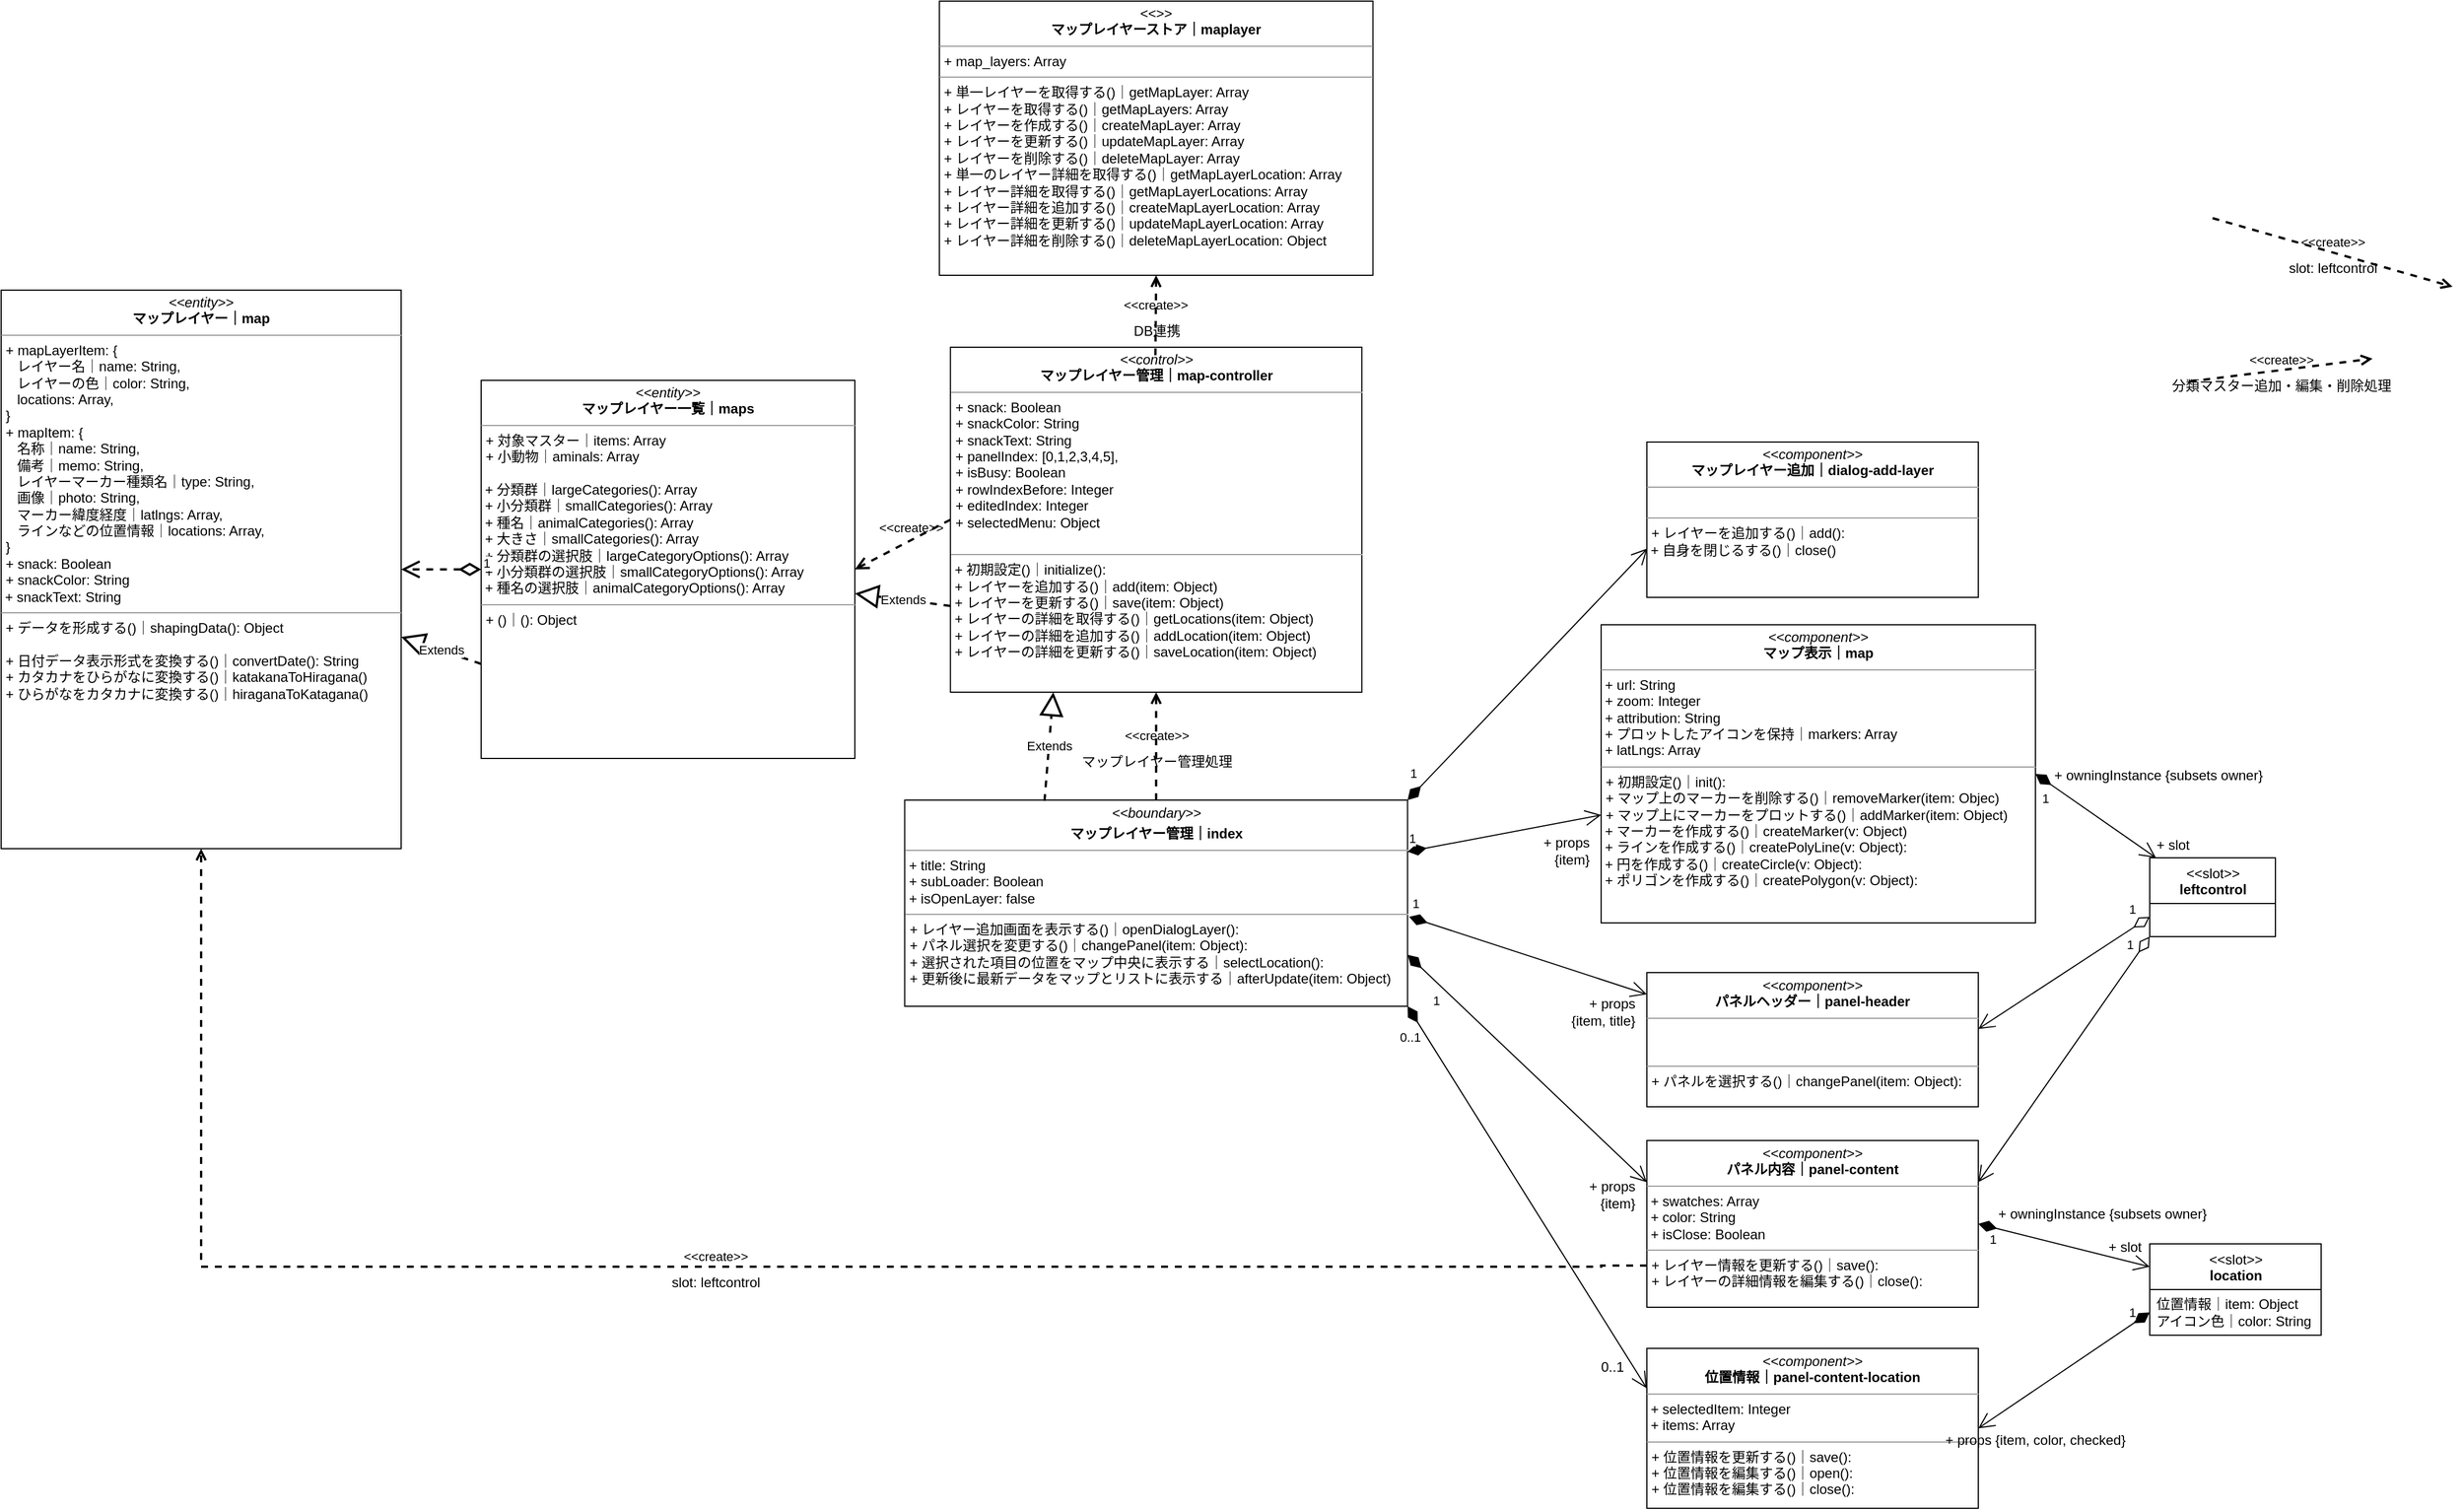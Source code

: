 <mxfile version="20.3.6" type="github">
  <diagram id="1vQAmfwqQpi16tIRLO6_" name="関連図">
    <mxGraphModel dx="1621" dy="3451" grid="1" gridSize="10" guides="1" tooltips="1" connect="1" arrows="1" fold="1" page="1" pageScale="1" pageWidth="1654" pageHeight="1169" math="0" shadow="0">
      <root>
        <mxCell id="0" />
        <mxCell id="1" parent="0" />
        <mxCell id="9pBoTxXE3n9o_mQpE5U--1" value="&lt;p style=&quot;margin:0px;margin-top:4px;text-align:center;&quot;&gt;&lt;i&gt;&amp;lt;&amp;lt;control&amp;gt;&amp;gt;&lt;/i&gt;&lt;br&gt;&lt;b&gt;マップレイヤー管理｜map-controller&lt;/b&gt;&lt;/p&gt;&lt;hr size=&quot;1&quot;&gt;&lt;p style=&quot;margin:0px;margin-left:4px;&quot;&gt;+&amp;nbsp;&lt;span style=&quot;background-color: initial;&quot;&gt;snack: Boolean&lt;/span&gt;&lt;/p&gt;&lt;p style=&quot;margin:0px;margin-left:4px;&quot;&gt;+ snackColor: String&lt;/p&gt;&lt;p style=&quot;margin:0px;margin-left:4px;&quot;&gt;+ snackText: String&lt;/p&gt;&lt;p style=&quot;margin:0px;margin-left:4px;&quot;&gt;+ panelIndex: [0,1,2,3,4,5],&lt;/p&gt;&lt;p style=&quot;margin:0px;margin-left:4px;&quot;&gt;+ isBusy: Boolean&lt;/p&gt;&lt;p style=&quot;margin:0px;margin-left:4px;&quot;&gt;+ rowIndexBefore: Integer&lt;/p&gt;&lt;p style=&quot;margin:0px;margin-left:4px;&quot;&gt;+ editedIndex: Integer&lt;/p&gt;&lt;p style=&quot;margin:0px;margin-left:4px;&quot;&gt;+ selectedMenu: Object&lt;/p&gt;&lt;br&gt;&lt;div&gt;&lt;/div&gt;&lt;hr size=&quot;1&quot;&gt;&lt;p style=&quot;margin:0px;margin-left:4px;&quot;&gt;&lt;/p&gt;&amp;nbsp;+ 初期設定()｜initialize():&amp;nbsp;&lt;br&gt;&amp;nbsp;&lt;span style=&quot;background-color: initial;&quot;&gt;+&amp;nbsp;&lt;/span&gt;レイヤーを追加する()｜&lt;span style=&quot;background-color: initial;&quot;&gt;add(item: Object)&lt;br&gt;&lt;/span&gt;&amp;nbsp;&lt;span style=&quot;background-color: initial;&quot;&gt;+&amp;nbsp;&lt;/span&gt;レイヤーを更新する()｜&lt;span style=&quot;background-color: initial;&quot;&gt;save(item: Object)&lt;/span&gt;&lt;span style=&quot;background-color: initial;&quot;&gt;&lt;br&gt;&lt;/span&gt;&amp;nbsp;&lt;span style=&quot;background-color: initial;&quot;&gt;+&amp;nbsp;&lt;/span&gt;レイヤーの詳細を取得する()｜&lt;span style=&quot;background-color: initial;&quot;&gt;getLocations(item: Object)&lt;br&gt;&lt;/span&gt;&amp;nbsp;&lt;span style=&quot;background-color: initial;&quot;&gt;+&amp;nbsp;&lt;/span&gt;レイヤーの詳細を追加する()｜&lt;span style=&quot;background-color: initial;&quot;&gt;addLocation(item: Object)&lt;br&gt;&lt;/span&gt;&amp;nbsp;&lt;span style=&quot;background-color: initial;&quot;&gt;+&amp;nbsp;&lt;/span&gt;レイヤーの詳細を更新する()｜&lt;span style=&quot;background-color: initial;&quot;&gt;saveLocation(item: Object)&lt;/span&gt;&lt;span style=&quot;background-color: initial;&quot;&gt;&lt;br&gt;&lt;/span&gt;" style="verticalAlign=top;align=left;overflow=fill;fontSize=12;fontFamily=Helvetica;html=1;" vertex="1" parent="1">
          <mxGeometry x="910.63" y="-1997" width="360" height="302" as="geometry" />
        </mxCell>
        <mxCell id="9pBoTxXE3n9o_mQpE5U--2" value="&lt;p style=&quot;margin:0px;margin-top:4px;text-align:center;&quot;&gt;&lt;i&gt;&amp;lt;&amp;lt;entity&amp;gt;&amp;gt;&lt;/i&gt;&lt;br&gt;&lt;b&gt;マップレイヤー｜map&lt;/b&gt;&lt;/p&gt;&lt;hr size=&quot;1&quot;&gt;&lt;p style=&quot;margin:0px;margin-left:4px;&quot;&gt;&lt;span style=&quot;background-color: initial;&quot;&gt;+ mapLayerItem: {&amp;nbsp;&lt;/span&gt;&lt;/p&gt;&lt;p style=&quot;margin:0px;margin-left:4px;&quot;&gt;&lt;span style=&quot;background-color: initial;&quot;&gt;&amp;nbsp; &amp;nbsp;レイヤー名｜name: String,&lt;/span&gt;&lt;br&gt;&lt;/p&gt;&lt;p style=&quot;margin:0px;margin-left:4px;&quot;&gt;&lt;span style=&quot;background-color: initial;&quot;&gt;&amp;nbsp; &amp;nbsp;レイヤーの色｜color: String,&lt;/span&gt;&lt;br&gt;&lt;/p&gt;&lt;p style=&quot;margin:0px;margin-left:4px;&quot;&gt;&lt;span style=&quot;background-color: initial;&quot;&gt;&amp;nbsp; &amp;nbsp;locations: Array,&lt;/span&gt;&lt;br&gt;&lt;/p&gt;&lt;p style=&quot;margin:0px;margin-left:4px;&quot;&gt;}&lt;/p&gt;&lt;p style=&quot;margin: 0px 0px 0px 4px;&quot;&gt;+&amp;nbsp;mapItem: {&lt;/p&gt;&lt;p style=&quot;margin: 0px 0px 0px 4px;&quot;&gt;&amp;nbsp; &amp;nbsp;名称｜name: String,&lt;br&gt;&lt;/p&gt;&lt;p style=&quot;margin: 0px 0px 0px 4px;&quot;&gt;&amp;nbsp; &amp;nbsp;備考｜memo: String,&lt;br&gt;&lt;/p&gt;&lt;p style=&quot;margin: 0px 0px 0px 4px;&quot;&gt;&amp;nbsp; &amp;nbsp;レイヤーマーカー種類名｜type: String,&lt;br&gt;&lt;/p&gt;&lt;p style=&quot;margin: 0px 0px 0px 4px;&quot;&gt;&amp;nbsp; &amp;nbsp;画像｜photo: String,&lt;br&gt;&lt;/p&gt;&lt;p style=&quot;margin: 0px 0px 0px 4px;&quot;&gt;&amp;nbsp; &amp;nbsp;マーカー緯度経度｜latlngs: Array,&lt;br&gt;&lt;/p&gt;&lt;p style=&quot;margin: 0px 0px 0px 4px;&quot;&gt;&amp;nbsp; &amp;nbsp;ラインなどの位置情報｜locations: Array,&lt;br&gt;&lt;/p&gt;&lt;p style=&quot;margin: 0px 0px 0px 4px;&quot;&gt;}&lt;/p&gt;&lt;p style=&quot;margin: 0px 0px 0px 4px;&quot;&gt;&lt;span style=&quot;background-color: initial;&quot;&gt;+&amp;nbsp;snack: Boolean&lt;/span&gt;&lt;br&gt;&lt;/p&gt;&lt;p style=&quot;margin: 0px 0px 0px 4px;&quot;&gt;+&amp;nbsp;snackColor: String&lt;span style=&quot;background-color: initial;&quot;&gt;&lt;br&gt;&lt;/span&gt;&lt;/p&gt;&amp;nbsp;+&amp;nbsp;snackText&lt;span style=&quot;background-color: initial;&quot;&gt;: String&lt;/span&gt;&lt;br&gt;&lt;hr size=&quot;1&quot;&gt;&lt;p style=&quot;margin:0px;margin-left:4px;&quot;&gt;+ データを形成する()｜shapingData(): Object&lt;br&gt;&lt;/p&gt;&lt;p style=&quot;margin:0px;margin-left:4px;&quot;&gt;&lt;br&gt;&lt;/p&gt;&lt;p style=&quot;margin:0px;margin-left:4px;&quot;&gt;+ 日付データ表示形式を変換する()｜convertDate(): String&lt;br&gt;&lt;/p&gt;&lt;p style=&quot;margin:0px;margin-left:4px;&quot;&gt;+ カタカナをひらがなに変換する()｜katakanaToHiragana()&lt;/p&gt;&lt;p style=&quot;margin:0px;margin-left:4px;&quot;&gt;+ ひらがなをカタカナ&lt;span style=&quot;background-color: initial;&quot;&gt;に変換する()｜hiraganaToKatagana()&lt;/span&gt;&lt;/p&gt;" style="verticalAlign=top;align=left;overflow=fill;fontSize=12;fontFamily=Helvetica;html=1;" vertex="1" parent="1">
          <mxGeometry x="80" y="-2047" width="350" height="489" as="geometry" />
        </mxCell>
        <mxCell id="9pBoTxXE3n9o_mQpE5U--3" value="&lt;p style=&quot;margin:0px;margin-top:4px;text-align:center;&quot;&gt;&lt;i&gt;&amp;lt;&amp;lt;entity&amp;gt;&amp;gt;&lt;/i&gt;&lt;br&gt;&lt;b&gt;マップレイヤー一覧｜&lt;/b&gt;&lt;b&gt;map&lt;/b&gt;&lt;b&gt;s&lt;/b&gt;&lt;br&gt;&lt;/p&gt;&lt;hr size=&quot;1&quot;&gt;&lt;p style=&quot;margin:0px;margin-left:4px;&quot;&gt;+ 対象マスター｜items: Array&lt;/p&gt;&lt;p style=&quot;margin:0px;margin-left:4px;&quot;&gt;+ 小動物｜aminals: Array&lt;br&gt;&lt;/p&gt;&lt;p style=&quot;margin:0px;margin-left:4px;&quot;&gt;&lt;br&gt;&lt;/p&gt;&lt;div style=&quot;&quot;&gt;&lt;div&gt;&amp;nbsp;+ 分類群｜largeCategories(): Array&lt;/div&gt;&lt;div&gt;&amp;nbsp;+ 小分類群｜smallCategories(): Array&lt;/div&gt;&lt;div&gt;&amp;nbsp;+ 種名｜animalCategories(): Array&lt;br&gt;&lt;/div&gt;&lt;div&gt;&amp;nbsp;+ 大きさ｜smallCategories(): Array&lt;br&gt;&lt;/div&gt;&lt;div&gt;&amp;nbsp;+ 分類群の選択肢｜largeCategoryOptions(): Array&lt;/div&gt;&lt;div&gt;&amp;nbsp;+ 小分類群の選択肢｜smallCategoryOptions(): Array&lt;br&gt;&lt;/div&gt;&lt;div&gt;&amp;nbsp;+ 種名の選択肢｜animalCategoryOptions(): Array&lt;/div&gt;&lt;/div&gt;&lt;hr size=&quot;1&quot;&gt;&lt;p style=&quot;margin:0px;margin-left:4px;&quot;&gt;&lt;span style=&quot;background-color: initial;&quot;&gt;+ ()｜(): Object&lt;/span&gt;&lt;br&gt;&lt;/p&gt;&lt;p style=&quot;margin:0px;margin-left:4px;&quot;&gt;&lt;br&gt;&lt;/p&gt;" style="verticalAlign=top;align=left;overflow=fill;fontSize=12;fontFamily=Helvetica;html=1;fontColor=#000000;" vertex="1" parent="1">
          <mxGeometry x="500" y="-1968" width="327" height="331" as="geometry" />
        </mxCell>
        <mxCell id="9pBoTxXE3n9o_mQpE5U--4" value="&lt;p style=&quot;margin:0px;margin-top:4px;text-align:center;&quot;&gt;&lt;i&gt;&amp;lt;&amp;lt;&lt;/i&gt;&lt;i&gt;component&lt;/i&gt;&lt;i&gt;&amp;gt;&amp;gt;&lt;/i&gt;&lt;br&gt;&lt;b&gt;マップレイヤー追加｜&lt;/b&gt;&lt;b style=&quot;background-color: initial;&quot;&gt;dialog-add-layer&lt;/b&gt;&lt;/p&gt;&lt;hr size=&quot;1&quot;&gt;&lt;div&gt;&lt;/div&gt;&lt;br&gt;&lt;hr size=&quot;1&quot;&gt;&lt;p style=&quot;margin:0px;margin-left:4px;&quot;&gt;+ レイヤーを追加する()｜add():&amp;nbsp;&lt;/p&gt;&amp;nbsp;+ 自身を閉じるする()｜close()" style="verticalAlign=top;align=left;overflow=fill;fontSize=12;fontFamily=Helvetica;html=1;" vertex="1" parent="1">
          <mxGeometry x="1520" y="-1914" width="290" height="136" as="geometry" />
        </mxCell>
        <mxCell id="9pBoTxXE3n9o_mQpE5U--8" value="&lt;p style=&quot;margin:0px;margin-top:4px;text-align:center;&quot;&gt;&lt;i&gt;&amp;lt;&amp;lt;&lt;/i&gt;&lt;i&gt;component&lt;/i&gt;&lt;i&gt;&amp;gt;&amp;gt;&lt;/i&gt;&lt;br&gt;&lt;b&gt;マップ表示｜&lt;/b&gt;&lt;b style=&quot;background-color: initial;&quot;&gt;map&lt;/b&gt;&lt;/p&gt;&lt;hr size=&quot;1&quot;&gt;&lt;div&gt;&lt;span style=&quot;background-color: initial;&quot;&gt;&amp;nbsp;+ url: String&lt;/span&gt;&lt;/div&gt;&lt;div&gt;&amp;nbsp;+ zoom: Integer&lt;/div&gt;&amp;nbsp;+&amp;nbsp;&lt;span style=&quot;background-color: initial;&quot;&gt;attribution: String&lt;/span&gt;&lt;br&gt;&amp;nbsp;+ プロットしたアイコンを保持｜&lt;span style=&quot;background-color: initial;&quot;&gt;markers: Array&lt;/span&gt;&lt;br&gt;&amp;nbsp;+&amp;nbsp;&lt;span style=&quot;background-color: initial;&quot;&gt;latLngs: Array&lt;/span&gt;&lt;br&gt;&lt;hr size=&quot;1&quot;&gt;&lt;p style=&quot;margin:0px;margin-left:4px;&quot;&gt;+ 初期設定()｜init():&amp;nbsp;&lt;/p&gt;&lt;p style=&quot;margin:0px;margin-left:4px;&quot;&gt;+ マップ上のマーカーを削除する()｜removeMarker(item: Objec)&lt;br&gt;&lt;/p&gt;&lt;p style=&quot;margin:0px;margin-left:4px;&quot;&gt;+ マップ上にマーカーをプロットする()｜addMarker(item: Object)&lt;br&gt;&lt;/p&gt;&amp;nbsp;+ マーカーを作成する()｜createMarker(v: Object)&lt;br&gt;&amp;nbsp;+ ラインを作成する()｜createPolyLine(v: Object):&amp;nbsp;&lt;br&gt;&amp;nbsp;+ 円を作成する()｜createCircle(v: Object):&amp;nbsp;&lt;br&gt;&amp;nbsp;+ ポリゴンを作成する()｜createPolygon(v: Object):&amp;nbsp;" style="verticalAlign=top;align=left;overflow=fill;fontSize=12;fontFamily=Helvetica;html=1;" vertex="1" parent="1">
          <mxGeometry x="1480" y="-1754" width="380" height="261" as="geometry" />
        </mxCell>
        <mxCell id="9pBoTxXE3n9o_mQpE5U--9" value="&lt;p style=&quot;margin:0px;margin-top:4px;text-align:center;&quot;&gt;&lt;i&gt;&amp;lt;&amp;lt;boundary&amp;gt;&amp;gt;&lt;/i&gt;&lt;b&gt;&lt;br&gt;&lt;/b&gt;&lt;/p&gt;&lt;p style=&quot;margin:0px;margin-top:4px;text-align:center;&quot;&gt;&lt;b&gt;マップレイヤー管理｜index&lt;/b&gt;&lt;/p&gt;&lt;hr size=&quot;1&quot;&gt;&lt;div&gt;&amp;nbsp;+ title: String&lt;/div&gt;&lt;div&gt;&lt;span style=&quot;background-color: initial;&quot;&gt;&amp;nbsp;+ subLoader: Boolean&lt;/span&gt;&lt;/div&gt;&lt;div&gt;&lt;span style=&quot;background-color: initial;&quot;&gt;&amp;nbsp;+ isOpenLayer: false&lt;/span&gt;&lt;/div&gt;&lt;hr size=&quot;1&quot;&gt;&lt;p style=&quot;margin:0px;margin-left:4px;&quot;&gt;+ レイヤー追加画面を表示する()｜openDialogLayer():&amp;nbsp;&lt;span style=&quot;background-color: initial;&quot;&gt;&lt;br&gt;&lt;/span&gt;&lt;/p&gt;&lt;p style=&quot;margin:0px;margin-left:4px;&quot;&gt;+ パネル選択を変更する()｜changePanel(item: Object):&amp;nbsp;&lt;br&gt;&lt;/p&gt;&lt;p style=&quot;margin:0px;margin-left:4px;&quot;&gt;+ 選択された項目の位置をマップ中央に表示する｜selectLocation():&amp;nbsp;&lt;/p&gt;&lt;p style=&quot;margin:0px;margin-left:4px;&quot;&gt;+ 更新後に最新データをマップとリストに表示する｜afterUpdate(item: Object)&lt;/p&gt;&lt;p style=&quot;margin:0px;margin-left:4px;&quot;&gt;&lt;/p&gt;" style="verticalAlign=top;align=left;overflow=fill;fontSize=12;fontFamily=Helvetica;html=1;" vertex="1" parent="1">
          <mxGeometry x="870.63" y="-1600.5" width="440" height="180.5" as="geometry" />
        </mxCell>
        <mxCell id="9pBoTxXE3n9o_mQpE5U--10" value="&amp;lt;&amp;lt;create&amp;gt;&amp;gt;" style="endArrow=open;html=1;rounded=0;align=center;verticalAlign=bottom;dashed=1;endFill=0;labelBackgroundColor=none;fontColor=#000000;startSize=22;endSize=6;sourcePerimeterSpacing=0;targetPerimeterSpacing=0;strokeWidth=2;jumpSize=6;" edge="1" parent="1">
          <mxGeometry relative="1" as="geometry">
            <mxPoint x="1995" y="-1967" as="sourcePoint" />
            <mxPoint x="2155" y="-1987" as="targetPoint" />
          </mxGeometry>
        </mxCell>
        <mxCell id="9pBoTxXE3n9o_mQpE5U--11" value="分類マスター追加・編集・削除処理" style="resizable=0;html=1;align=center;verticalAlign=top;labelBackgroundColor=none;fontColor=#000000;" connectable="0" vertex="1" parent="9pBoTxXE3n9o_mQpE5U--10">
          <mxGeometry relative="1" as="geometry" />
        </mxCell>
        <mxCell id="9pBoTxXE3n9o_mQpE5U--12" value="&lt;p style=&quot;margin:0px;margin-top:4px;text-align:center;&quot;&gt;&lt;i&gt;&amp;lt;&amp;lt;&lt;/i&gt;&lt;i&gt;component&lt;/i&gt;&lt;i&gt;&amp;gt;&amp;gt;&lt;/i&gt;&lt;br&gt;&lt;b&gt;パネルヘッダー｜&lt;/b&gt;&lt;b style=&quot;background-color: initial;&quot;&gt;panel-header&lt;/b&gt;&lt;/p&gt;&lt;hr size=&quot;1&quot;&gt;&lt;div&gt;&lt;br&gt;&lt;/div&gt;&lt;br&gt;&lt;hr size=&quot;1&quot;&gt;&lt;p style=&quot;margin:0px;margin-left:4px;&quot;&gt;+ パネルを選択する()｜changePanel(item: Object):&amp;nbsp;&lt;/p&gt;" style="verticalAlign=top;align=left;overflow=fill;fontSize=12;fontFamily=Helvetica;html=1;" vertex="1" parent="1">
          <mxGeometry x="1520" y="-1449.5" width="290" height="117.5" as="geometry" />
        </mxCell>
        <mxCell id="9pBoTxXE3n9o_mQpE5U--13" value="&lt;p style=&quot;margin:0px;margin-top:4px;text-align:center;&quot;&gt;&lt;i&gt;&amp;lt;&amp;lt;&amp;gt;&amp;gt;&lt;/i&gt;&lt;br&gt;&lt;b&gt;マップレイヤーストア｜maplayer&lt;/b&gt;&lt;br&gt;&lt;/p&gt;&lt;hr size=&quot;1&quot;&gt;&lt;p style=&quot;margin:0px;margin-left:4px;&quot;&gt;+ map_layers: Array&lt;/p&gt;&lt;hr size=&quot;1&quot;&gt;&lt;p style=&quot;margin:0px;margin-left:4px;&quot;&gt;&lt;span style=&quot;background-color: initial;&quot;&gt;+ 単一レイヤーを取得する()｜getMapLayer: Array&lt;/span&gt;&lt;br&gt;&lt;/p&gt;&lt;p style=&quot;margin:0px;margin-left:4px;&quot;&gt;+ レイヤーを取得する()｜getMapLayers: Array&lt;/p&gt;&lt;p style=&quot;margin:0px;margin-left:4px;&quot;&gt;+ レイヤーを作成する()｜createMapLayer: Array&lt;/p&gt;&lt;p style=&quot;margin:0px;margin-left:4px;&quot;&gt;+ レイヤーを更新する()｜updateMapLayer: Array&lt;/p&gt;&lt;p style=&quot;margin:0px;margin-left:4px;&quot;&gt;+ レイヤーを削除する()｜deleteMapLayer: Array&lt;/p&gt;&lt;p style=&quot;margin:0px;margin-left:4px;&quot;&gt;+ 単一のレイヤー詳細を取得する()｜getMapLayerLocation: Array&lt;/p&gt;&lt;p style=&quot;margin:0px;margin-left:4px;&quot;&gt;+ レイヤー詳細を取得する()｜getMapLayerLocations: Array&lt;/p&gt;&lt;p style=&quot;margin:0px;margin-left:4px;&quot;&gt;+ レイヤー詳細を追加する()｜createMapLayerLocation: Array&lt;/p&gt;&lt;p style=&quot;margin:0px;margin-left:4px;&quot;&gt;+ レイヤー詳細を更新する()｜updateMapLayerLocation: Array&lt;/p&gt;&lt;p style=&quot;margin:0px;margin-left:4px;&quot;&gt;&lt;span style=&quot;background-color: initial;&quot;&gt;&lt;/span&gt;&lt;/p&gt;&lt;p style=&quot;margin:0px;margin-left:4px;&quot;&gt;+ レイヤー詳細を削除する&lt;span style=&quot;background-color: initial;&quot;&gt;()｜deleteMapLayerLocation: Object&lt;/span&gt;&lt;/p&gt;" style="verticalAlign=top;align=left;overflow=fill;fontSize=12;fontFamily=Helvetica;html=1;fontColor=#000000;" vertex="1" parent="1">
          <mxGeometry x="900.94" y="-2300" width="379.37" height="240" as="geometry" />
        </mxCell>
        <mxCell id="9pBoTxXE3n9o_mQpE5U--16" value="1" style="endArrow=open;html=1;endSize=12;startArrow=diamondThin;startSize=14;startFill=0;align=left;verticalAlign=bottom;rounded=0;dashed=1;fontColor=#000000;sourcePerimeterSpacing=0;targetPerimeterSpacing=0;strokeWidth=2;jumpSize=6;exitX=0;exitY=0.5;exitDx=0;exitDy=0;entryX=1;entryY=0.5;entryDx=0;entryDy=0;" edge="1" parent="1" source="9pBoTxXE3n9o_mQpE5U--3" target="9pBoTxXE3n9o_mQpE5U--2">
          <mxGeometry x="-1" y="3" relative="1" as="geometry">
            <mxPoint x="600" y="-1535.5" as="sourcePoint" />
            <mxPoint x="510" y="-1535.5" as="targetPoint" />
          </mxGeometry>
        </mxCell>
        <mxCell id="9pBoTxXE3n9o_mQpE5U--17" value="Extends" style="endArrow=block;endSize=16;endFill=0;html=1;rounded=0;dashed=1;fontColor=#000000;sourcePerimeterSpacing=0;targetPerimeterSpacing=0;strokeWidth=2;jumpSize=6;exitX=0;exitY=0.75;exitDx=0;exitDy=0;" edge="1" parent="1" source="9pBoTxXE3n9o_mQpE5U--1" target="9pBoTxXE3n9o_mQpE5U--3">
          <mxGeometry width="160" relative="1" as="geometry">
            <mxPoint x="1186.25" y="-1575.5" as="sourcePoint" />
            <mxPoint x="927.0" y="-1571.207" as="targetPoint" />
          </mxGeometry>
        </mxCell>
        <mxCell id="9pBoTxXE3n9o_mQpE5U--18" value="&amp;lt;&amp;lt;create&amp;gt;&amp;gt;" style="endArrow=open;startArrow=none;endFill=0;startFill=0;endSize=8;html=1;verticalAlign=bottom;dashed=1;labelBackgroundColor=none;rounded=0;fontColor=#000000;sourcePerimeterSpacing=0;targetPerimeterSpacing=0;strokeWidth=2;jumpSize=6;entryX=1;entryY=0.5;entryDx=0;entryDy=0;exitX=0;exitY=0.5;exitDx=0;exitDy=0;" edge="1" parent="1" source="9pBoTxXE3n9o_mQpE5U--1" target="9pBoTxXE3n9o_mQpE5U--3">
          <mxGeometry x="-0.189" y="-2" width="160" relative="1" as="geometry">
            <mxPoint x="940.63" y="-1695" as="sourcePoint" />
            <mxPoint x="681.38" y="-1702.25" as="targetPoint" />
            <mxPoint as="offset" />
          </mxGeometry>
        </mxCell>
        <mxCell id="9pBoTxXE3n9o_mQpE5U--19" value="&amp;lt;&amp;lt;create&amp;gt;&amp;gt;" style="endArrow=open;html=1;rounded=0;align=center;verticalAlign=bottom;dashed=1;endFill=0;labelBackgroundColor=none;fontColor=#000000;startSize=22;endSize=6;sourcePerimeterSpacing=0;targetPerimeterSpacing=0;strokeWidth=2;jumpSize=6;entryX=0.5;entryY=1;entryDx=0;entryDy=0;" edge="1" parent="1" source="9pBoTxXE3n9o_mQpE5U--9" target="9pBoTxXE3n9o_mQpE5U--1">
          <mxGeometry relative="1" as="geometry">
            <mxPoint x="1300.447" y="-1543.47" as="sourcePoint" />
            <mxPoint x="1510.0" y="-1840.0" as="targetPoint" />
          </mxGeometry>
        </mxCell>
        <mxCell id="9pBoTxXE3n9o_mQpE5U--20" value="マップレイヤー管理処理" style="resizable=0;html=1;align=center;verticalAlign=top;labelBackgroundColor=none;fontColor=#000000;" connectable="0" vertex="1" parent="9pBoTxXE3n9o_mQpE5U--19">
          <mxGeometry relative="1" as="geometry" />
        </mxCell>
        <mxCell id="9pBoTxXE3n9o_mQpE5U--21" value="&lt;p style=&quot;margin:0px;margin-top:4px;text-align:center;&quot;&gt;&lt;i&gt;&amp;lt;&amp;lt;component&amp;gt;&amp;gt;&lt;/i&gt;&lt;br&gt;&lt;b&gt;パネル内容｜&lt;/b&gt;&lt;b style=&quot;background-color: initial;&quot;&gt;panel-content&lt;/b&gt;&lt;/p&gt;&lt;hr size=&quot;1&quot;&gt;&lt;div&gt;&lt;span style=&quot;background-color: initial;&quot;&gt;&amp;nbsp;+ swatches: Array&lt;/span&gt;&lt;/div&gt;&amp;nbsp;+ color: String&lt;br&gt;&amp;nbsp;+&amp;nbsp;isClose: Boolean&lt;br&gt;&lt;hr size=&quot;1&quot;&gt;&lt;p style=&quot;margin:0px;margin-left:4px;&quot;&gt;&lt;span style=&quot;background-color: initial;&quot;&gt;+ レイヤー情報を更新する()｜save():&amp;nbsp;&lt;/span&gt;&lt;br&gt;&lt;/p&gt;&lt;p style=&quot;margin:0px;margin-left:4px;&quot;&gt;+ レイヤーの詳細情報を編集する()｜close():&amp;nbsp;&lt;span style=&quot;background-color: initial;&quot;&gt;&lt;br&gt;&lt;/span&gt;&lt;/p&gt;" style="verticalAlign=top;align=left;overflow=fill;fontSize=12;fontFamily=Helvetica;html=1;" vertex="1" parent="1">
          <mxGeometry x="1520" y="-1302.5" width="290" height="146" as="geometry" />
        </mxCell>
        <mxCell id="9pBoTxXE3n9o_mQpE5U--27" value="&amp;lt;&amp;lt;create&amp;gt;&amp;gt;" style="endArrow=open;html=1;rounded=0;align=center;verticalAlign=bottom;dashed=1;endFill=0;labelBackgroundColor=none;fontColor=#000000;startSize=22;endSize=6;sourcePerimeterSpacing=0;targetPerimeterSpacing=0;strokeWidth=2;jumpSize=6;" edge="1" parent="1">
          <mxGeometry relative="1" as="geometry">
            <mxPoint x="2015" y="-2110" as="sourcePoint" />
            <mxPoint x="2225" y="-2050" as="targetPoint" />
          </mxGeometry>
        </mxCell>
        <mxCell id="9pBoTxXE3n9o_mQpE5U--28" value="slot:&amp;nbsp;leftcontrol" style="resizable=0;html=1;align=center;verticalAlign=top;labelBackgroundColor=none;fontColor=#000000;" connectable="0" vertex="1" parent="9pBoTxXE3n9o_mQpE5U--27">
          <mxGeometry relative="1" as="geometry" />
        </mxCell>
        <mxCell id="9pBoTxXE3n9o_mQpE5U--55" value="&amp;lt;&amp;lt;create&amp;gt;&amp;gt;" style="endArrow=open;html=1;rounded=0;align=center;verticalAlign=bottom;dashed=1;endFill=0;labelBackgroundColor=none;fontColor=#000000;startSize=22;endSize=6;sourcePerimeterSpacing=0;targetPerimeterSpacing=0;strokeWidth=2;jumpSize=6;entryX=0.5;entryY=1;entryDx=0;entryDy=0;exitX=0;exitY=0.75;exitDx=0;exitDy=0;edgeStyle=orthogonalEdgeStyle;" edge="1" parent="1" source="9pBoTxXE3n9o_mQpE5U--21" target="9pBoTxXE3n9o_mQpE5U--2">
          <mxGeometry relative="1" as="geometry">
            <mxPoint x="1200.938" y="-1426" as="sourcePoint" />
            <mxPoint x="1215" y="-1326" as="targetPoint" />
            <Array as="points">
              <mxPoint x="1480" y="-1192" />
              <mxPoint x="255" y="-1192" />
            </Array>
          </mxGeometry>
        </mxCell>
        <mxCell id="9pBoTxXE3n9o_mQpE5U--56" value="slot:&amp;nbsp;leftcontrol" style="resizable=0;html=1;align=center;verticalAlign=top;labelBackgroundColor=none;fontColor=#000000;" connectable="0" vertex="1" parent="9pBoTxXE3n9o_mQpE5U--55">
          <mxGeometry relative="1" as="geometry" />
        </mxCell>
        <mxCell id="9pBoTxXE3n9o_mQpE5U--57" value="Extends" style="endArrow=block;endSize=16;endFill=0;html=1;rounded=0;dashed=1;fontColor=#000000;sourcePerimeterSpacing=0;targetPerimeterSpacing=0;strokeWidth=2;jumpSize=6;exitX=0;exitY=0.75;exitDx=0;exitDy=0;" edge="1" parent="1" source="9pBoTxXE3n9o_mQpE5U--3" target="9pBoTxXE3n9o_mQpE5U--2">
          <mxGeometry width="160" relative="1" as="geometry">
            <mxPoint x="920.63" y="-1781.036" as="sourcePoint" />
            <mxPoint x="837.0" y="-1799.467" as="targetPoint" />
          </mxGeometry>
        </mxCell>
        <mxCell id="9pBoTxXE3n9o_mQpE5U--59" value="&amp;lt;&amp;lt;create&amp;gt;&amp;gt;" style="endArrow=open;html=1;rounded=0;align=center;verticalAlign=bottom;dashed=1;endFill=0;labelBackgroundColor=none;fontColor=#000000;startSize=22;endSize=6;sourcePerimeterSpacing=0;targetPerimeterSpacing=0;strokeWidth=2;jumpSize=6;entryX=0.5;entryY=1;entryDx=0;entryDy=0;" edge="1" parent="1" target="9pBoTxXE3n9o_mQpE5U--13">
          <mxGeometry relative="1" as="geometry">
            <mxPoint x="1090" y="-1990" as="sourcePoint" />
            <mxPoint x="1100.63" y="-1685.0" as="targetPoint" />
          </mxGeometry>
        </mxCell>
        <mxCell id="9pBoTxXE3n9o_mQpE5U--60" value="DB連携" style="resizable=0;html=1;align=center;verticalAlign=top;labelBackgroundColor=none;fontColor=#000000;" connectable="0" vertex="1" parent="9pBoTxXE3n9o_mQpE5U--59">
          <mxGeometry relative="1" as="geometry" />
        </mxCell>
        <mxCell id="9pBoTxXE3n9o_mQpE5U--61" value="&lt;p style=&quot;margin:0px;margin-top:4px;text-align:center;&quot;&gt;&lt;i&gt;&amp;lt;&amp;lt;&lt;/i&gt;&lt;i&gt;component&lt;/i&gt;&lt;i&gt;&amp;gt;&amp;gt;&lt;/i&gt;&lt;br&gt;&lt;b&gt;位置情報｜&lt;/b&gt;&lt;b style=&quot;background-color: initial;&quot;&gt;panel-content-location&lt;/b&gt;&lt;/p&gt;&lt;hr size=&quot;1&quot;&gt;&lt;div&gt;&lt;span style=&quot;background-color: initial;&quot;&gt;&amp;nbsp;+ selectedItem: Integer&lt;/span&gt;&lt;/div&gt;&lt;div&gt;&lt;/div&gt;&amp;nbsp;+ items: Array&lt;br&gt;&lt;hr size=&quot;1&quot;&gt;&lt;p style=&quot;margin:0px;margin-left:4px;&quot;&gt;&lt;span style=&quot;background-color: initial;&quot;&gt;+&amp;nbsp;&lt;/span&gt;位置&lt;span style=&quot;background-color: initial;&quot;&gt;情報を更新する()｜save():&amp;nbsp;&lt;/span&gt;&lt;br&gt;&lt;/p&gt;&lt;p style=&quot;margin:0px;margin-left:4px;&quot;&gt;+ 位置情報を編集する()｜open():&amp;nbsp;&lt;span style=&quot;background-color: initial;&quot;&gt;&lt;br&gt;&lt;/span&gt;&lt;/p&gt;&lt;p style=&quot;margin:0px;margin-left:4px;&quot;&gt;+ 位置情報を編集する()｜close():&amp;nbsp;&lt;br&gt;&lt;/p&gt;" style="verticalAlign=top;align=left;overflow=fill;fontSize=12;fontFamily=Helvetica;html=1;" vertex="1" parent="1">
          <mxGeometry x="1520" y="-1120.5" width="290" height="140" as="geometry" />
        </mxCell>
        <mxCell id="9pBoTxXE3n9o_mQpE5U--74" value="1" style="endArrow=open;html=1;endSize=12;startArrow=diamondThin;startSize=14;startFill=1;align=left;verticalAlign=bottom;rounded=0;exitX=1;exitY=0.75;exitDx=0;exitDy=0;entryX=0;entryY=0.25;entryDx=0;entryDy=0;" edge="1" parent="1" source="9pBoTxXE3n9o_mQpE5U--9" target="9pBoTxXE3n9o_mQpE5U--21">
          <mxGeometry x="-0.666" y="-21" relative="1" as="geometry">
            <mxPoint x="1300" y="-1260" as="sourcePoint" />
            <mxPoint x="1460" y="-1260" as="targetPoint" />
            <mxPoint as="offset" />
          </mxGeometry>
        </mxCell>
        <mxCell id="9pBoTxXE3n9o_mQpE5U--75" value="1" style="endArrow=open;html=1;endSize=12;startArrow=diamondThin;startSize=14;startFill=1;align=left;verticalAlign=bottom;rounded=0;exitX=1.003;exitY=0.566;exitDx=0;exitDy=0;entryX=0;entryY=0.162;entryDx=0;entryDy=0;exitPerimeter=0;entryPerimeter=0;" edge="1" parent="1" source="9pBoTxXE3n9o_mQpE5U--9" target="9pBoTxXE3n9o_mQpE5U--12">
          <mxGeometry x="-1" y="3" relative="1" as="geometry">
            <mxPoint x="1200.938" y="-1426" as="sourcePoint" />
            <mxPoint x="1190" y="-1245" as="targetPoint" />
          </mxGeometry>
        </mxCell>
        <mxCell id="9pBoTxXE3n9o_mQpE5U--76" value="1" style="endArrow=open;html=1;endSize=12;startArrow=diamondThin;startSize=14;startFill=1;align=left;verticalAlign=bottom;rounded=0;exitX=1;exitY=0.25;exitDx=0;exitDy=0;" edge="1" parent="1" source="9pBoTxXE3n9o_mQpE5U--9" target="9pBoTxXE3n9o_mQpE5U--8">
          <mxGeometry x="-1" y="3" relative="1" as="geometry">
            <mxPoint x="1301.25" y="-1426" as="sourcePoint" />
            <mxPoint x="1442.5" y="-1337" as="targetPoint" />
          </mxGeometry>
        </mxCell>
        <mxCell id="9pBoTxXE3n9o_mQpE5U--77" value="1" style="endArrow=open;html=1;endSize=12;startArrow=diamondThin;startSize=14;startFill=1;align=left;verticalAlign=bottom;rounded=0;entryX=0.002;entryY=0.685;entryDx=0;entryDy=0;entryPerimeter=0;exitX=1;exitY=0;exitDx=0;exitDy=0;" edge="1" parent="1" source="9pBoTxXE3n9o_mQpE5U--9" target="9pBoTxXE3n9o_mQpE5U--4">
          <mxGeometry x="-0.93" y="10" relative="1" as="geometry">
            <mxPoint x="1290" y="-1590" as="sourcePoint" />
            <mxPoint x="1510" y="-1511" as="targetPoint" />
            <mxPoint as="offset" />
          </mxGeometry>
        </mxCell>
        <mxCell id="9pBoTxXE3n9o_mQpE5U--84" value="0..1" style="endArrow=open;html=1;endSize=12;startArrow=diamondThin;startSize=14;startFill=1;align=left;verticalAlign=bottom;rounded=0;exitX=1;exitY=1;exitDx=0;exitDy=0;entryX=0;entryY=0.25;entryDx=0;entryDy=0;" edge="1" parent="1" source="9pBoTxXE3n9o_mQpE5U--9" target="9pBoTxXE3n9o_mQpE5U--61">
          <mxGeometry x="-0.865" y="-27" relative="1" as="geometry">
            <mxPoint x="1200.938" y="-1426" as="sourcePoint" />
            <mxPoint x="1230" y="-1350" as="targetPoint" />
            <mxPoint y="-1" as="offset" />
          </mxGeometry>
        </mxCell>
        <mxCell id="9pBoTxXE3n9o_mQpE5U--107" value="&amp;lt;&amp;lt;slot&amp;gt;&amp;gt;&lt;br&gt;&lt;b&gt;location&lt;/b&gt;" style="swimlane;fontStyle=0;align=center;verticalAlign=top;childLayout=stackLayout;horizontal=1;startSize=40;horizontalStack=0;resizeParent=1;resizeParentMax=0;resizeLast=0;collapsible=0;marginBottom=0;html=1;" vertex="1" parent="1">
          <mxGeometry x="1960" y="-1212" width="150" height="80" as="geometry" />
        </mxCell>
        <mxCell id="9pBoTxXE3n9o_mQpE5U--108" value="位置情報｜item: Object&lt;br&gt;アイコン色｜color: String" style="text;html=1;strokeColor=none;fillColor=none;align=left;verticalAlign=middle;spacingLeft=4;spacingRight=4;overflow=hidden;rotatable=0;points=[[0,0.5],[1,0.5]];portConstraint=eastwest;" vertex="1" parent="9pBoTxXE3n9o_mQpE5U--107">
          <mxGeometry y="40" width="150" height="40" as="geometry" />
        </mxCell>
        <mxCell id="9pBoTxXE3n9o_mQpE5U--123" value="1" style="endArrow=open;html=1;endSize=12;startArrow=diamondThin;startSize=14;startFill=1;align=left;verticalAlign=bottom;rounded=0;exitX=1;exitY=0.5;exitDx=0;exitDy=0;entryX=0;entryY=0.25;entryDx=0;entryDy=0;" edge="1" parent="1" source="9pBoTxXE3n9o_mQpE5U--21" target="9pBoTxXE3n9o_mQpE5U--107">
          <mxGeometry x="-0.842" y="-20" relative="1" as="geometry">
            <mxPoint x="1499.75" y="-1131" as="sourcePoint" />
            <mxPoint x="1629.12" y="-1119" as="targetPoint" />
            <mxPoint x="1" as="offset" />
          </mxGeometry>
        </mxCell>
        <mxCell id="9pBoTxXE3n9o_mQpE5U--126" value="+ slot" style="resizable=0;html=1;align=right;verticalAlign=bottom;labelBackgroundColor=none;" connectable="0" vertex="1" parent="1">
          <mxGeometry x="1996" y="-1551" as="geometry">
            <mxPoint x="-1" y="-2" as="offset" />
          </mxGeometry>
        </mxCell>
        <mxCell id="9pBoTxXE3n9o_mQpE5U--122" value="+ props {item, color, checked}" style="resizable=0;html=1;align=right;verticalAlign=bottom;labelBackgroundColor=none;" connectable="0" vertex="1" parent="1">
          <mxGeometry x="1790" y="-1032" width="150" as="geometry" />
        </mxCell>
        <mxCell id="9pBoTxXE3n9o_mQpE5U--132" value="0..1" style="resizable=0;html=1;align=left;verticalAlign=top;labelBackgroundColor=none;" connectable="0" vertex="1" parent="1">
          <mxGeometry x="1487.25" y="-1120.5" as="geometry">
            <mxPoint x="-9" y="2" as="offset" />
          </mxGeometry>
        </mxCell>
        <mxCell id="9pBoTxXE3n9o_mQpE5U--136" value="&amp;lt;&amp;lt;slot&amp;gt;&amp;gt;&lt;br&gt;&lt;b&gt;leftcontrol&lt;/b&gt;" style="swimlane;fontStyle=0;align=center;verticalAlign=top;childLayout=stackLayout;horizontal=1;startSize=40;horizontalStack=0;resizeParent=1;resizeParentMax=0;resizeLast=0;collapsible=0;marginBottom=0;html=1;" vertex="1" parent="1">
          <mxGeometry x="1960" y="-1550" width="110" height="69" as="geometry" />
        </mxCell>
        <mxCell id="9pBoTxXE3n9o_mQpE5U--140" value="1" style="endArrow=open;html=1;endSize=12;startArrow=diamondThin;startSize=14;startFill=1;align=left;verticalAlign=bottom;rounded=0;exitX=1;exitY=0.5;exitDx=0;exitDy=0;" edge="1" parent="1" source="9pBoTxXE3n9o_mQpE5U--8" target="9pBoTxXE3n9o_mQpE5U--136">
          <mxGeometry x="-0.675" y="-23" relative="1" as="geometry">
            <mxPoint x="1903.75" y="-1559" as="sourcePoint" />
            <mxPoint x="2085.1" y="-1608.88" as="targetPoint" />
            <mxPoint as="offset" />
          </mxGeometry>
        </mxCell>
        <mxCell id="9pBoTxXE3n9o_mQpE5U--141" value="+ owningInstance {subsets owner}" style="resizable=0;html=1;align=right;verticalAlign=bottom;labelBackgroundColor=none;" connectable="0" vertex="1" parent="1">
          <mxGeometry x="2059" y="-1614" as="geometry" />
        </mxCell>
        <mxCell id="9pBoTxXE3n9o_mQpE5U--143" value="1" style="endArrow=open;html=1;endSize=12;startArrow=diamondThin;startSize=14;startFill=0;align=left;verticalAlign=bottom;rounded=0;exitX=0;exitY=0.75;exitDx=0;exitDy=0;entryX=1;entryY=0.42;entryDx=0;entryDy=0;entryPerimeter=0;" edge="1" parent="1" source="9pBoTxXE3n9o_mQpE5U--136" target="9pBoTxXE3n9o_mQpE5U--12">
          <mxGeometry x="-0.805" y="-9" relative="1" as="geometry">
            <mxPoint x="1833.75" y="-1376.62" as="sourcePoint" />
            <mxPoint x="1993.75" y="-1376.62" as="targetPoint" />
            <mxPoint as="offset" />
          </mxGeometry>
        </mxCell>
        <mxCell id="9pBoTxXE3n9o_mQpE5U--144" value="+ props &lt;br&gt;{item, title}" style="resizable=0;html=1;align=right;verticalAlign=bottom;labelBackgroundColor=none;" connectable="0" vertex="1" parent="1">
          <mxGeometry x="1510.25" y="-1398.5" as="geometry" />
        </mxCell>
        <mxCell id="9pBoTxXE3n9o_mQpE5U--146" value="1" style="endArrow=open;html=1;endSize=12;startArrow=diamondThin;startSize=14;startFill=1;align=left;verticalAlign=bottom;rounded=0;entryX=1;entryY=0.5;entryDx=0;entryDy=0;exitX=0;exitY=0.5;exitDx=0;exitDy=0;" edge="1" parent="1" source="9pBoTxXE3n9o_mQpE5U--108" target="9pBoTxXE3n9o_mQpE5U--61">
          <mxGeometry x="-0.759" y="-4" relative="1" as="geometry">
            <mxPoint x="1886" y="-972" as="sourcePoint" />
            <mxPoint x="1976" y="-1192" as="targetPoint" />
            <mxPoint as="offset" />
          </mxGeometry>
        </mxCell>
        <mxCell id="9pBoTxXE3n9o_mQpE5U--148" value="+ slot" style="resizable=0;html=1;align=left;verticalAlign=top;labelBackgroundColor=none;" connectable="0" vertex="1" parent="1">
          <mxGeometry x="1917" y="-1215" as="geometry">
            <mxPoint x="5" y="-8" as="offset" />
          </mxGeometry>
        </mxCell>
        <mxCell id="9pBoTxXE3n9o_mQpE5U--149" value="+ owningInstance {subsets owner}" style="resizable=0;html=1;align=right;verticalAlign=bottom;labelBackgroundColor=none;" connectable="0" vertex="1" parent="1">
          <mxGeometry x="2010" y="-1229.5" as="geometry" />
        </mxCell>
        <mxCell id="9pBoTxXE3n9o_mQpE5U--151" value="+ props &lt;br&gt;{item}" style="resizable=0;html=1;align=right;verticalAlign=bottom;labelBackgroundColor=none;" connectable="0" vertex="1" parent="1">
          <mxGeometry x="1510.25" y="-1238.5" as="geometry" />
        </mxCell>
        <mxCell id="9pBoTxXE3n9o_mQpE5U--152" value="1" style="endArrow=open;html=1;endSize=12;startArrow=diamondThin;startSize=14;startFill=0;align=left;verticalAlign=bottom;rounded=0;entryX=1;entryY=0.25;entryDx=0;entryDy=0;exitX=0;exitY=1;exitDx=0;exitDy=0;" edge="1" parent="1" source="9pBoTxXE3n9o_mQpE5U--136" target="9pBoTxXE3n9o_mQpE5U--21">
          <mxGeometry x="-0.805" y="-9" relative="1" as="geometry">
            <mxPoint x="1960" y="-1480" as="sourcePoint" />
            <mxPoint x="1779.75" y="-1391.65" as="targetPoint" />
            <mxPoint as="offset" />
          </mxGeometry>
        </mxCell>
        <mxCell id="9pBoTxXE3n9o_mQpE5U--153" value="+ props&lt;br&gt;&amp;nbsp;{item}" style="resizable=0;html=1;align=right;verticalAlign=bottom;labelBackgroundColor=none;" connectable="0" vertex="1" parent="1">
          <mxGeometry x="1470" y="-1540" as="geometry" />
        </mxCell>
        <mxCell id="9pBoTxXE3n9o_mQpE5U--154" value="Extends" style="endArrow=block;endSize=16;endFill=0;html=1;rounded=0;dashed=1;fontColor=#000000;sourcePerimeterSpacing=0;targetPerimeterSpacing=0;strokeWidth=2;jumpSize=6;exitX=0.278;exitY=0.004;exitDx=0;exitDy=0;exitPerimeter=0;entryX=0.25;entryY=1;entryDx=0;entryDy=0;" edge="1" parent="1" source="9pBoTxXE3n9o_mQpE5U--9" target="9pBoTxXE3n9o_mQpE5U--1">
          <mxGeometry width="160" relative="1" as="geometry">
            <mxPoint x="920.63" y="-1760.5" as="sourcePoint" />
            <mxPoint x="837" y="-1771.329" as="targetPoint" />
          </mxGeometry>
        </mxCell>
      </root>
    </mxGraphModel>
  </diagram>
</mxfile>
